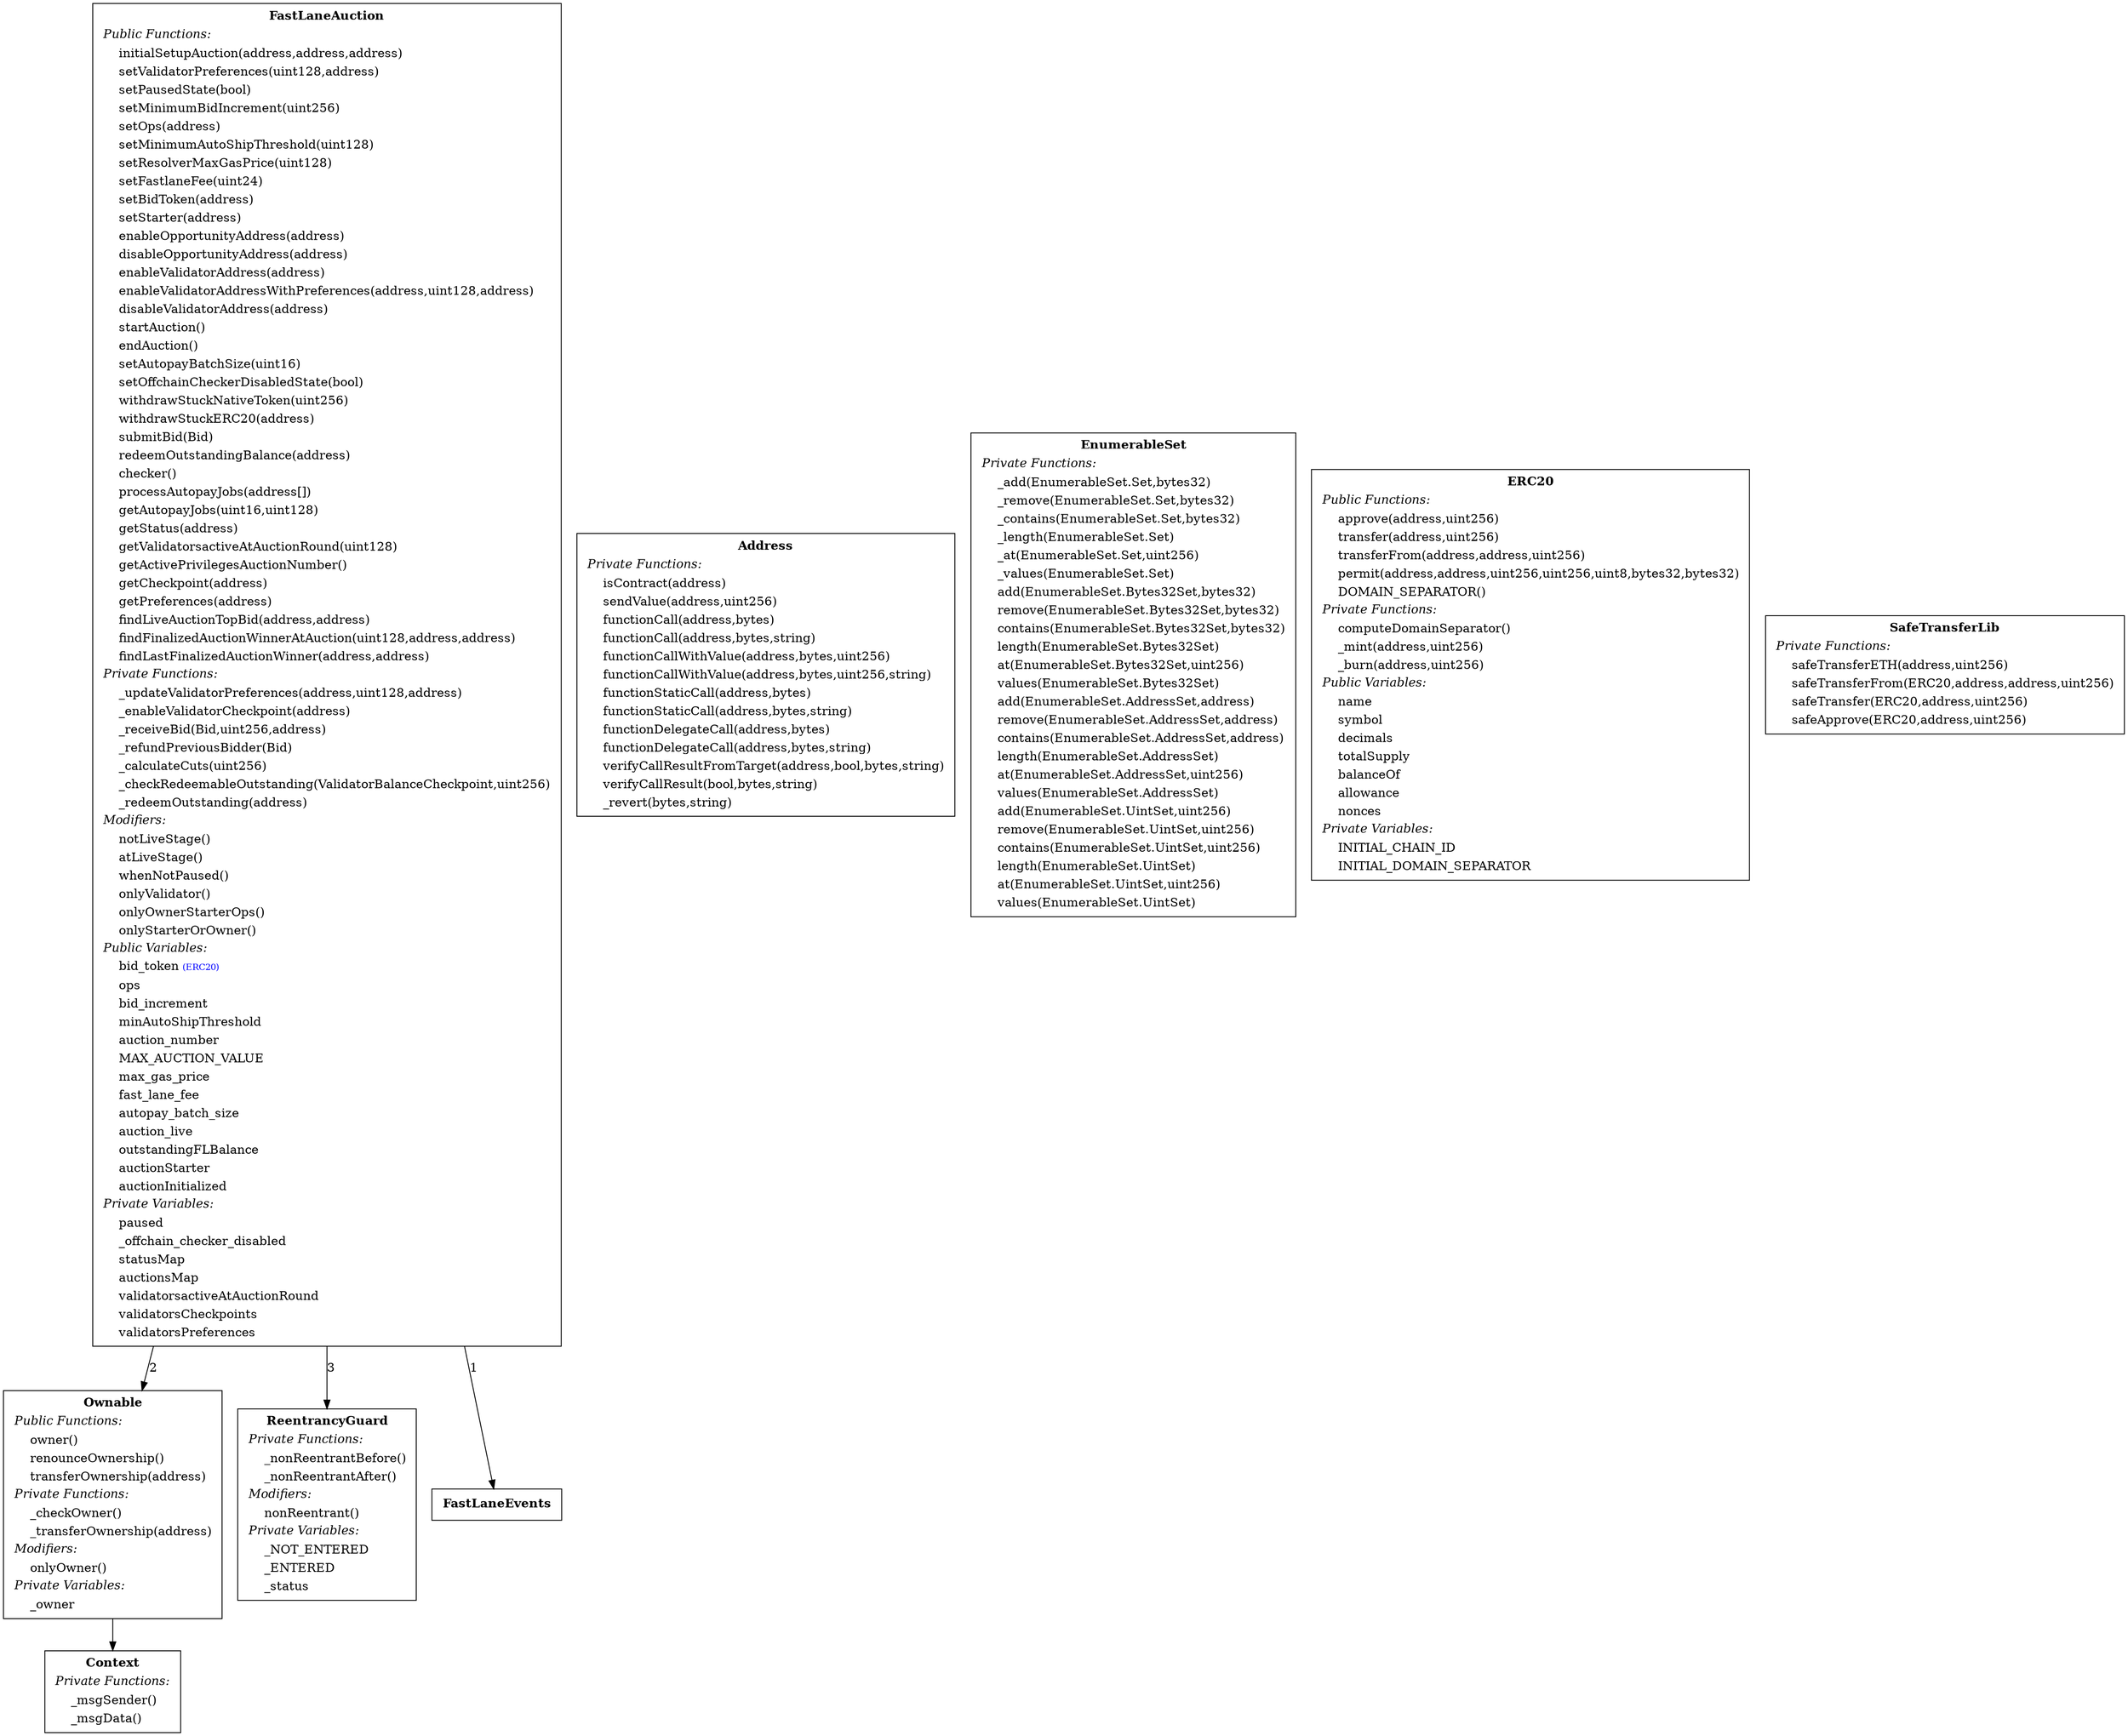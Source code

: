 digraph "" {
Ownable -> Context;
Ownable[shape="box"label=< <TABLE border="0"><TR><TD align="center"><B>Ownable</B></TD></TR><TR><TD align="left"><I>Public Functions:</I></TD></TR><TR><TD align="left">    owner()</TD></TR><TR><TD align="left">    renounceOwnership()</TD></TR><TR><TD align="left">    transferOwnership(address)</TD></TR><TR><TD align="left"><I>Private Functions:</I></TD></TR><TR><TD align="left">    _checkOwner()</TD></TR><TR><TD align="left">    _transferOwnership(address)</TD></TR><TR><TD align="left"><I>Modifiers:</I></TD></TR><TR><TD align="left">    onlyOwner()</TD></TR><TR><TD align="left"><I>Private Variables:</I></TD></TR><TR><TD align="left">    _owner</TD></TR></TABLE> >];

ReentrancyGuard[shape="box"label=< <TABLE border="0"><TR><TD align="center"><B>ReentrancyGuard</B></TD></TR><TR><TD align="left"><I>Private Functions:</I></TD></TR><TR><TD align="left">    _nonReentrantBefore()</TD></TR><TR><TD align="left">    _nonReentrantAfter()</TD></TR><TR><TD align="left"><I>Modifiers:</I></TD></TR><TR><TD align="left">    nonReentrant()</TD></TR><TR><TD align="left"><I>Private Variables:</I></TD></TR><TR><TD align="left">    _NOT_ENTERED</TD></TR><TR><TD align="left">    _ENTERED</TD></TR><TR><TD align="left">    _status</TD></TR></TABLE> >];

Address[shape="box"label=< <TABLE border="0"><TR><TD align="center"><B>Address</B></TD></TR><TR><TD align="left"><I>Private Functions:</I></TD></TR><TR><TD align="left">    isContract(address)</TD></TR><TR><TD align="left">    sendValue(address,uint256)</TD></TR><TR><TD align="left">    functionCall(address,bytes)</TD></TR><TR><TD align="left">    functionCall(address,bytes,string)</TD></TR><TR><TD align="left">    functionCallWithValue(address,bytes,uint256)</TD></TR><TR><TD align="left">    functionCallWithValue(address,bytes,uint256,string)</TD></TR><TR><TD align="left">    functionStaticCall(address,bytes)</TD></TR><TR><TD align="left">    functionStaticCall(address,bytes,string)</TD></TR><TR><TD align="left">    functionDelegateCall(address,bytes)</TD></TR><TR><TD align="left">    functionDelegateCall(address,bytes,string)</TD></TR><TR><TD align="left">    verifyCallResultFromTarget(address,bool,bytes,string)</TD></TR><TR><TD align="left">    verifyCallResult(bool,bytes,string)</TD></TR><TR><TD align="left">    _revert(bytes,string)</TD></TR></TABLE> >];

Context[shape="box"label=< <TABLE border="0"><TR><TD align="center"><B>Context</B></TD></TR><TR><TD align="left"><I>Private Functions:</I></TD></TR><TR><TD align="left">    _msgSender()</TD></TR><TR><TD align="left">    _msgData()</TD></TR></TABLE> >];

EnumerableSet[shape="box"label=< <TABLE border="0"><TR><TD align="center"><B>EnumerableSet</B></TD></TR><TR><TD align="left"><I>Private Functions:</I></TD></TR><TR><TD align="left">    _add(EnumerableSet.Set,bytes32)</TD></TR><TR><TD align="left">    _remove(EnumerableSet.Set,bytes32)</TD></TR><TR><TD align="left">    _contains(EnumerableSet.Set,bytes32)</TD></TR><TR><TD align="left">    _length(EnumerableSet.Set)</TD></TR><TR><TD align="left">    _at(EnumerableSet.Set,uint256)</TD></TR><TR><TD align="left">    _values(EnumerableSet.Set)</TD></TR><TR><TD align="left">    add(EnumerableSet.Bytes32Set,bytes32)</TD></TR><TR><TD align="left">    remove(EnumerableSet.Bytes32Set,bytes32)</TD></TR><TR><TD align="left">    contains(EnumerableSet.Bytes32Set,bytes32)</TD></TR><TR><TD align="left">    length(EnumerableSet.Bytes32Set)</TD></TR><TR><TD align="left">    at(EnumerableSet.Bytes32Set,uint256)</TD></TR><TR><TD align="left">    values(EnumerableSet.Bytes32Set)</TD></TR><TR><TD align="left">    add(EnumerableSet.AddressSet,address)</TD></TR><TR><TD align="left">    remove(EnumerableSet.AddressSet,address)</TD></TR><TR><TD align="left">    contains(EnumerableSet.AddressSet,address)</TD></TR><TR><TD align="left">    length(EnumerableSet.AddressSet)</TD></TR><TR><TD align="left">    at(EnumerableSet.AddressSet,uint256)</TD></TR><TR><TD align="left">    values(EnumerableSet.AddressSet)</TD></TR><TR><TD align="left">    add(EnumerableSet.UintSet,uint256)</TD></TR><TR><TD align="left">    remove(EnumerableSet.UintSet,uint256)</TD></TR><TR><TD align="left">    contains(EnumerableSet.UintSet,uint256)</TD></TR><TR><TD align="left">    length(EnumerableSet.UintSet)</TD></TR><TR><TD align="left">    at(EnumerableSet.UintSet,uint256)</TD></TR><TR><TD align="left">    values(EnumerableSet.UintSet)</TD></TR></TABLE> >];

ERC20[shape="box"label=< <TABLE border="0"><TR><TD align="center"><B>ERC20</B></TD></TR><TR><TD align="left"><I>Public Functions:</I></TD></TR><TR><TD align="left">    approve(address,uint256)</TD></TR><TR><TD align="left">    transfer(address,uint256)</TD></TR><TR><TD align="left">    transferFrom(address,address,uint256)</TD></TR><TR><TD align="left">    permit(address,address,uint256,uint256,uint8,bytes32,bytes32)</TD></TR><TR><TD align="left">    DOMAIN_SEPARATOR()</TD></TR><TR><TD align="left"><I>Private Functions:</I></TD></TR><TR><TD align="left">    computeDomainSeparator()</TD></TR><TR><TD align="left">    _mint(address,uint256)</TD></TR><TR><TD align="left">    _burn(address,uint256)</TD></TR><TR><TD align="left"><I>Public Variables:</I></TD></TR><TR><TD align="left">    name</TD></TR><TR><TD align="left">    symbol</TD></TR><TR><TD align="left">    decimals</TD></TR><TR><TD align="left">    totalSupply</TD></TR><TR><TD align="left">    balanceOf</TD></TR><TR><TD align="left">    allowance</TD></TR><TR><TD align="left">    nonces</TD></TR><TR><TD align="left"><I>Private Variables:</I></TD></TR><TR><TD align="left">    INITIAL_CHAIN_ID</TD></TR><TR><TD align="left">    INITIAL_DOMAIN_SEPARATOR</TD></TR></TABLE> >];

SafeTransferLib[shape="box"label=< <TABLE border="0"><TR><TD align="center"><B>SafeTransferLib</B></TD></TR><TR><TD align="left"><I>Private Functions:</I></TD></TR><TR><TD align="left">    safeTransferETH(address,uint256)</TD></TR><TR><TD align="left">    safeTransferFrom(ERC20,address,address,uint256)</TD></TR><TR><TD align="left">    safeTransfer(ERC20,address,uint256)</TD></TR><TR><TD align="left">    safeApprove(ERC20,address,uint256)</TD></TR></TABLE> >];

FastLaneEvents[shape="box"label=< <TABLE border="0"><TR><TD align="center"><B>FastLaneEvents</B></TD></TR></TABLE> >];

FastLaneAuction -> FastLaneEvents [ label="1" ];
FastLaneAuction -> Ownable [ label="2" ];
FastLaneAuction -> ReentrancyGuard [ label="3" ];
FastLaneAuction[shape="box"label=< <TABLE border="0"><TR><TD align="center"><B>FastLaneAuction</B></TD></TR><TR><TD align="left"><I>Public Functions:</I></TD></TR><TR><TD align="left">    initialSetupAuction(address,address,address)</TD></TR><TR><TD align="left">    setValidatorPreferences(uint128,address)</TD></TR><TR><TD align="left">    setPausedState(bool)</TD></TR><TR><TD align="left">    setMinimumBidIncrement(uint256)</TD></TR><TR><TD align="left">    setOps(address)</TD></TR><TR><TD align="left">    setMinimumAutoShipThreshold(uint128)</TD></TR><TR><TD align="left">    setResolverMaxGasPrice(uint128)</TD></TR><TR><TD align="left">    setFastlaneFee(uint24)</TD></TR><TR><TD align="left">    setBidToken(address)</TD></TR><TR><TD align="left">    setStarter(address)</TD></TR><TR><TD align="left">    enableOpportunityAddress(address)</TD></TR><TR><TD align="left">    disableOpportunityAddress(address)</TD></TR><TR><TD align="left">    enableValidatorAddress(address)</TD></TR><TR><TD align="left">    enableValidatorAddressWithPreferences(address,uint128,address)</TD></TR><TR><TD align="left">    disableValidatorAddress(address)</TD></TR><TR><TD align="left">    startAuction()</TD></TR><TR><TD align="left">    endAuction()</TD></TR><TR><TD align="left">    setAutopayBatchSize(uint16)</TD></TR><TR><TD align="left">    setOffchainCheckerDisabledState(bool)</TD></TR><TR><TD align="left">    withdrawStuckNativeToken(uint256)</TD></TR><TR><TD align="left">    withdrawStuckERC20(address)</TD></TR><TR><TD align="left">    submitBid(Bid)</TD></TR><TR><TD align="left">    redeemOutstandingBalance(address)</TD></TR><TR><TD align="left">    checker()</TD></TR><TR><TD align="left">    processAutopayJobs(address[])</TD></TR><TR><TD align="left">    getAutopayJobs(uint16,uint128)</TD></TR><TR><TD align="left">    getStatus(address)</TD></TR><TR><TD align="left">    getValidatorsactiveAtAuctionRound(uint128)</TD></TR><TR><TD align="left">    getActivePrivilegesAuctionNumber()</TD></TR><TR><TD align="left">    getCheckpoint(address)</TD></TR><TR><TD align="left">    getPreferences(address)</TD></TR><TR><TD align="left">    findLiveAuctionTopBid(address,address)</TD></TR><TR><TD align="left">    findFinalizedAuctionWinnerAtAuction(uint128,address,address)</TD></TR><TR><TD align="left">    findLastFinalizedAuctionWinner(address,address)</TD></TR><TR><TD align="left"><I>Private Functions:</I></TD></TR><TR><TD align="left">    _updateValidatorPreferences(address,uint128,address)</TD></TR><TR><TD align="left">    _enableValidatorCheckpoint(address)</TD></TR><TR><TD align="left">    _receiveBid(Bid,uint256,address)</TD></TR><TR><TD align="left">    _refundPreviousBidder(Bid)</TD></TR><TR><TD align="left">    _calculateCuts(uint256)</TD></TR><TR><TD align="left">    _checkRedeemableOutstanding(ValidatorBalanceCheckpoint,uint256)</TD></TR><TR><TD align="left">    _redeemOutstanding(address)</TD></TR><TR><TD align="left"><I>Modifiers:</I></TD></TR><TR><TD align="left">    notLiveStage()</TD></TR><TR><TD align="left">    atLiveStage()</TD></TR><TR><TD align="left">    whenNotPaused()</TD></TR><TR><TD align="left">    onlyValidator()</TD></TR><TR><TD align="left">    onlyOwnerStarterOps()</TD></TR><TR><TD align="left">    onlyStarterOrOwner()</TD></TR><TR><TD align="left"><I>Public Variables:</I></TD></TR><TR><TD align="left">    bid_token<font color="blue" POINT-SIZE="10"> (ERC20)</font></TD></TR><TR><TD align="left">    ops</TD></TR><TR><TD align="left">    bid_increment</TD></TR><TR><TD align="left">    minAutoShipThreshold</TD></TR><TR><TD align="left">    auction_number</TD></TR><TR><TD align="left">    MAX_AUCTION_VALUE</TD></TR><TR><TD align="left">    max_gas_price</TD></TR><TR><TD align="left">    fast_lane_fee</TD></TR><TR><TD align="left">    autopay_batch_size</TD></TR><TR><TD align="left">    auction_live</TD></TR><TR><TD align="left">    outstandingFLBalance</TD></TR><TR><TD align="left">    auctionStarter</TD></TR><TR><TD align="left">    auctionInitialized</TD></TR><TR><TD align="left"><I>Private Variables:</I></TD></TR><TR><TD align="left">    paused</TD></TR><TR><TD align="left">    _offchain_checker_disabled</TD></TR><TR><TD align="left">    statusMap</TD></TR><TR><TD align="left">    auctionsMap</TD></TR><TR><TD align="left">    validatorsactiveAtAuctionRound</TD></TR><TR><TD align="left">    validatorsCheckpoints</TD></TR><TR><TD align="left">    validatorsPreferences</TD></TR></TABLE> >];

}
